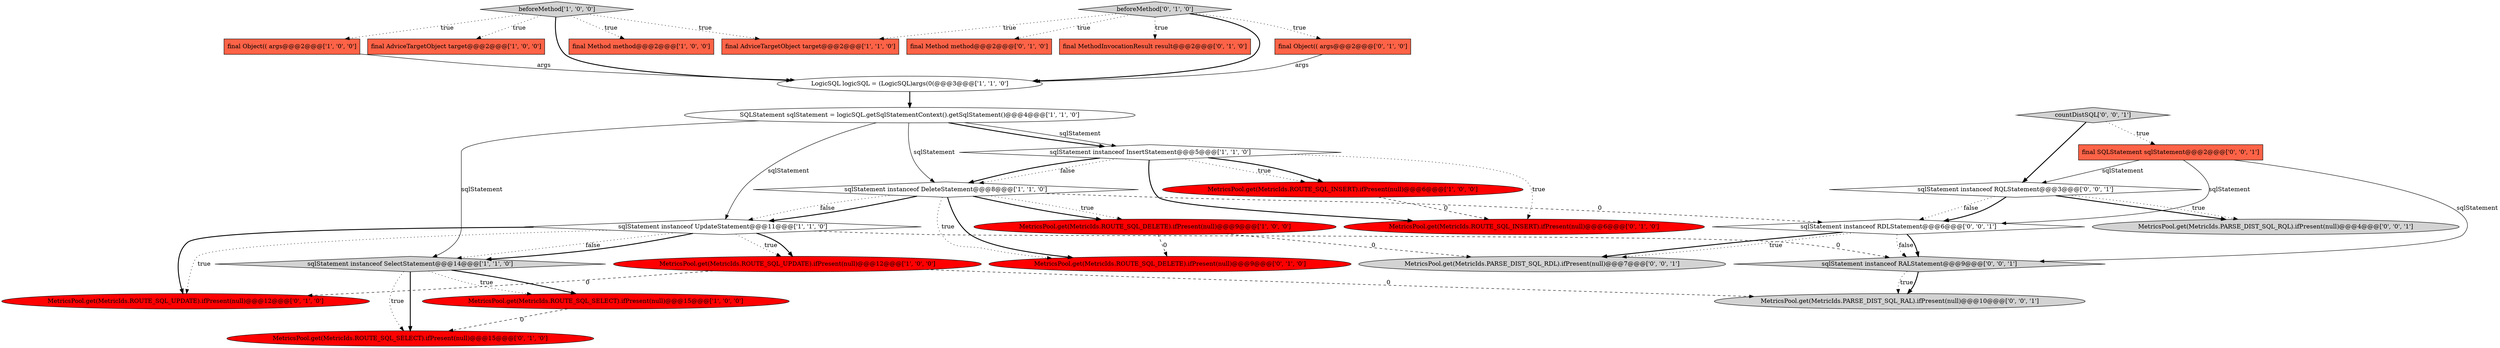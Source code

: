 digraph {
6 [style = filled, label = "sqlStatement instanceof UpdateStatement@@@11@@@['1', '1', '0']", fillcolor = white, shape = diamond image = "AAA0AAABBB1BBB"];
30 [style = filled, label = "final SQLStatement sqlStatement@@@2@@@['0', '0', '1']", fillcolor = tomato, shape = box image = "AAA0AAABBB3BBB"];
7 [style = filled, label = "final Object(( args@@@2@@@['1', '0', '0']", fillcolor = tomato, shape = box image = "AAA0AAABBB1BBB"];
21 [style = filled, label = "final Method method@@@2@@@['0', '1', '0']", fillcolor = tomato, shape = box image = "AAA0AAABBB2BBB"];
29 [style = filled, label = "MetricsPool.get(MetricIds.PARSE_DIST_SQL_RAL).ifPresent(null)@@@10@@@['0', '0', '1']", fillcolor = lightgray, shape = ellipse image = "AAA0AAABBB3BBB"];
23 [style = filled, label = "countDistSQL['0', '0', '1']", fillcolor = lightgray, shape = diamond image = "AAA0AAABBB3BBB"];
13 [style = filled, label = "MetricsPool.get(MetricIds.ROUTE_SQL_DELETE).ifPresent(null)@@@9@@@['1', '0', '0']", fillcolor = red, shape = ellipse image = "AAA1AAABBB1BBB"];
5 [style = filled, label = "SQLStatement sqlStatement = logicSQL.getSqlStatementContext().getSqlStatement()@@@4@@@['1', '1', '0']", fillcolor = white, shape = ellipse image = "AAA0AAABBB1BBB"];
14 [style = filled, label = "beforeMethod['1', '0', '0']", fillcolor = lightgray, shape = diamond image = "AAA0AAABBB1BBB"];
22 [style = filled, label = "final MethodInvocationResult result@@@2@@@['0', '1', '0']", fillcolor = tomato, shape = box image = "AAA0AAABBB2BBB"];
19 [style = filled, label = "MetricsPool.get(MetricIds.ROUTE_SQL_UPDATE).ifPresent(null)@@@12@@@['0', '1', '0']", fillcolor = red, shape = ellipse image = "AAA1AAABBB2BBB"];
11 [style = filled, label = "sqlStatement instanceof DeleteStatement@@@8@@@['1', '1', '0']", fillcolor = white, shape = diamond image = "AAA0AAABBB1BBB"];
17 [style = filled, label = "MetricsPool.get(MetricIds.ROUTE_SQL_SELECT).ifPresent(null)@@@15@@@['0', '1', '0']", fillcolor = red, shape = ellipse image = "AAA1AAABBB2BBB"];
9 [style = filled, label = "sqlStatement instanceof SelectStatement@@@14@@@['1', '1', '0']", fillcolor = lightgray, shape = diamond image = "AAA0AAABBB1BBB"];
26 [style = filled, label = "MetricsPool.get(MetricIds.PARSE_DIST_SQL_RQL).ifPresent(null)@@@4@@@['0', '0', '1']", fillcolor = lightgray, shape = ellipse image = "AAA0AAABBB3BBB"];
2 [style = filled, label = "final AdviceTargetObject target@@@2@@@['1', '0', '0']", fillcolor = tomato, shape = box image = "AAA0AAABBB1BBB"];
8 [style = filled, label = "MetricsPool.get(MetricIds.ROUTE_SQL_UPDATE).ifPresent(null)@@@12@@@['1', '0', '0']", fillcolor = red, shape = ellipse image = "AAA1AAABBB1BBB"];
1 [style = filled, label = "LogicSQL logicSQL = (LogicSQL)args(0(@@@3@@@['1', '1', '0']", fillcolor = white, shape = ellipse image = "AAA0AAABBB1BBB"];
12 [style = filled, label = "final AdviceTargetObject target@@@2@@@['1', '1', '0']", fillcolor = tomato, shape = box image = "AAA0AAABBB1BBB"];
15 [style = filled, label = "MetricsPool.get(MetricIds.ROUTE_SQL_DELETE).ifPresent(null)@@@9@@@['0', '1', '0']", fillcolor = red, shape = ellipse image = "AAA1AAABBB2BBB"];
4 [style = filled, label = "final Method method@@@2@@@['1', '0', '0']", fillcolor = tomato, shape = box image = "AAA0AAABBB1BBB"];
25 [style = filled, label = "sqlStatement instanceof RQLStatement@@@3@@@['0', '0', '1']", fillcolor = white, shape = diamond image = "AAA0AAABBB3BBB"];
16 [style = filled, label = "final Object(( args@@@2@@@['0', '1', '0']", fillcolor = tomato, shape = box image = "AAA0AAABBB2BBB"];
27 [style = filled, label = "sqlStatement instanceof RDLStatement@@@6@@@['0', '0', '1']", fillcolor = white, shape = diamond image = "AAA0AAABBB3BBB"];
0 [style = filled, label = "MetricsPool.get(MetricIds.ROUTE_SQL_SELECT).ifPresent(null)@@@15@@@['1', '0', '0']", fillcolor = red, shape = ellipse image = "AAA1AAABBB1BBB"];
10 [style = filled, label = "sqlStatement instanceof InsertStatement@@@5@@@['1', '1', '0']", fillcolor = white, shape = diamond image = "AAA0AAABBB1BBB"];
18 [style = filled, label = "MetricsPool.get(MetricIds.ROUTE_SQL_INSERT).ifPresent(null)@@@6@@@['0', '1', '0']", fillcolor = red, shape = ellipse image = "AAA1AAABBB2BBB"];
28 [style = filled, label = "MetricsPool.get(MetricIds.PARSE_DIST_SQL_RDL).ifPresent(null)@@@7@@@['0', '0', '1']", fillcolor = lightgray, shape = ellipse image = "AAA0AAABBB3BBB"];
20 [style = filled, label = "beforeMethod['0', '1', '0']", fillcolor = lightgray, shape = diamond image = "AAA0AAABBB2BBB"];
24 [style = filled, label = "sqlStatement instanceof RALStatement@@@9@@@['0', '0', '1']", fillcolor = lightgray, shape = diamond image = "AAA0AAABBB3BBB"];
3 [style = filled, label = "MetricsPool.get(MetricIds.ROUTE_SQL_INSERT).ifPresent(null)@@@6@@@['1', '0', '0']", fillcolor = red, shape = ellipse image = "AAA1AAABBB1BBB"];
1->5 [style = bold, label=""];
10->18 [style = dotted, label="true"];
5->10 [style = bold, label=""];
10->18 [style = bold, label=""];
23->25 [style = bold, label=""];
14->2 [style = dotted, label="true"];
8->19 [style = dashed, label="0"];
9->0 [style = dotted, label="true"];
9->0 [style = bold, label=""];
14->12 [style = dotted, label="true"];
24->29 [style = dotted, label="true"];
27->28 [style = bold, label=""];
11->6 [style = bold, label=""];
9->17 [style = dotted, label="true"];
3->18 [style = dashed, label="0"];
7->1 [style = solid, label="args"];
25->27 [style = dotted, label="false"];
5->9 [style = solid, label="sqlStatement"];
5->11 [style = solid, label="sqlStatement"];
10->3 [style = dotted, label="true"];
30->25 [style = solid, label="sqlStatement"];
10->3 [style = bold, label=""];
9->17 [style = bold, label=""];
6->9 [style = dotted, label="false"];
23->30 [style = dotted, label="true"];
24->29 [style = bold, label=""];
6->19 [style = bold, label=""];
11->13 [style = dotted, label="true"];
20->1 [style = bold, label=""];
20->21 [style = dotted, label="true"];
5->6 [style = solid, label="sqlStatement"];
16->1 [style = solid, label="args"];
0->17 [style = dashed, label="0"];
13->15 [style = dashed, label="0"];
6->19 [style = dotted, label="true"];
14->1 [style = bold, label=""];
11->15 [style = bold, label=""];
13->28 [style = dashed, label="0"];
25->27 [style = bold, label=""];
27->28 [style = dotted, label="true"];
10->11 [style = dotted, label="false"];
5->10 [style = solid, label="sqlStatement"];
30->24 [style = solid, label="sqlStatement"];
30->27 [style = solid, label="sqlStatement"];
6->8 [style = dotted, label="true"];
6->24 [style = dashed, label="0"];
11->13 [style = bold, label=""];
6->8 [style = bold, label=""];
25->26 [style = bold, label=""];
11->6 [style = dotted, label="false"];
14->7 [style = dotted, label="true"];
27->24 [style = dotted, label="false"];
27->24 [style = bold, label=""];
20->12 [style = dotted, label="true"];
20->22 [style = dotted, label="true"];
11->27 [style = dashed, label="0"];
6->9 [style = bold, label=""];
14->4 [style = dotted, label="true"];
11->15 [style = dotted, label="true"];
25->26 [style = dotted, label="true"];
8->29 [style = dashed, label="0"];
20->16 [style = dotted, label="true"];
10->11 [style = bold, label=""];
}
